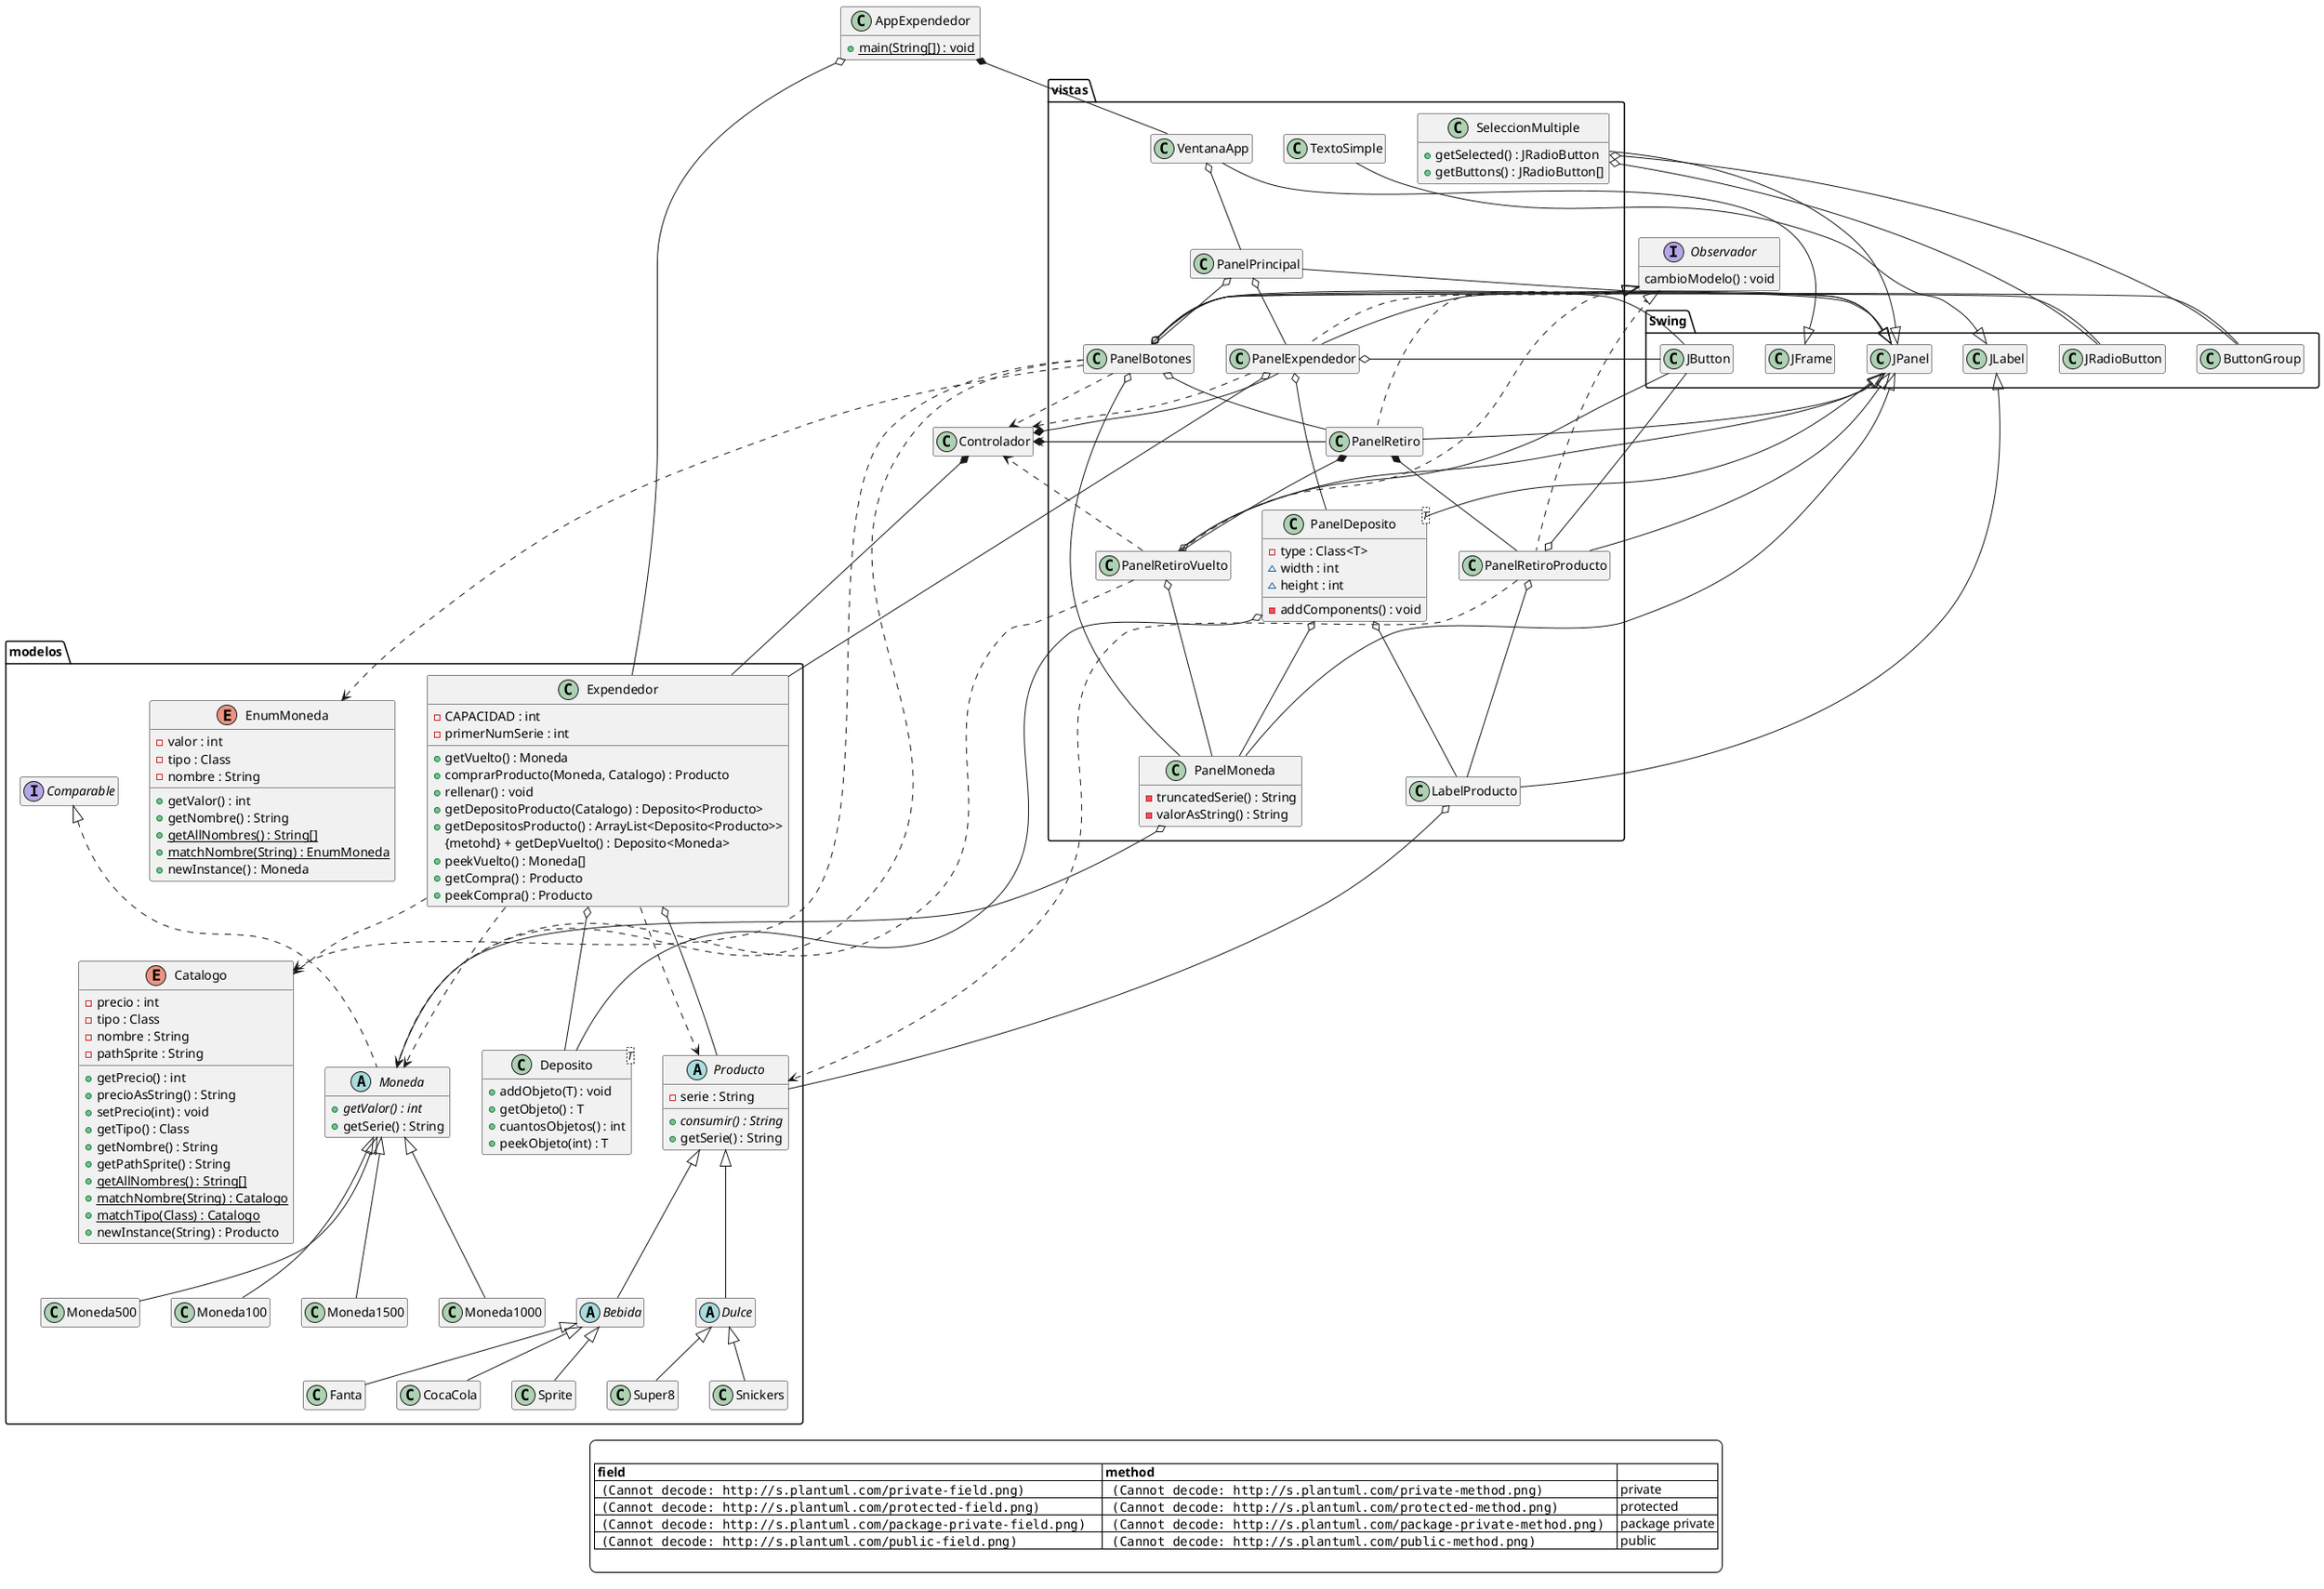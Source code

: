 @startuml
hide empty methods
hide empty fields

skinparam legendBackgroundColor #ffffff
legend

|= field |= method |=  |
|  <img:http://s.plantuml.com/private-field.png>     |   <img:http://s.plantuml.com/private-method.png>     | private |
|  <img:http://s.plantuml.com/protected-field.png>   |   <img:http://s.plantuml.com/protected-method.png>   | protected |
|  <img:http://s.plantuml.com/package-private-field.png>     |   <img:http://s.plantuml.com/package-private-method.png>    | package private |
|  <img:http://s.plantuml.com/public-field.png>     |   <img:http://s.plantuml.com/public-method.png>     | public |

endlegend


class AppExpendedor {
  {method} {static} + main(String[]) : void
}

interface Observador {
  {method} cambioModelo() : void
}

class Controlador

package "modelos" {
  class Expendedor {
    {field} - CAPACIDAD : int
    {field} - primerNumSerie : int
    {method} + getVuelto() : Moneda
    {method} + comprarProducto(Moneda, Catalogo) : Producto
    {method} + rellenar() : void
    {method} + getDepositoProducto(Catalogo) : Deposito<Producto>
    {method} + getDepositosProducto() : ArrayList<Deposito<Producto>>
    {metohd} + getDepVuelto() : Deposito<Moneda>
    {method} + peekVuelto() : Moneda[]
    {method} + getCompra() : Producto
    {method} + peekCompra() : Producto
  }
  class Deposito<T> {
      {method} + addObjeto(T) : void 
      {method} + getObjeto() : T
      {method} + cuantosObjetos() : int
      {method} + peekObjeto(int) : T
  }
  abstract Moneda implements Comparable {
    {method} {abstract} + getValor() : int
    {method} + getSerie() : String
  }
  abstract Producto {
      {field} - serie : String
      {method} {abstract} + consumir() : String
      {method} + getSerie() : String
  }
  abstract Bebida {
  }
  abstract Dulce {
  }
  enum Catalogo {
      {field} - precio : int
      {field} - tipo : Class
      {field} - nombre : String
      {field} - pathSprite : String
      {method} + getPrecio() : int
      {method} + precioAsString() : String
      {method} + setPrecio(int) : void
      {method} + getTipo() : Class
      {method} + getNombre() : String
      {method} + getPathSprite() : String
      {method} {static} + getAllNombres() : String[]
      {method} {static} + matchNombre(String) : Catalogo
      {method} {static} + matchTipo(Class) : Catalogo
      {method} + newInstance(String) : Producto
  }
  enum EnumMoneda {
    {field} - valor : int
    {field} - tipo : Class
    {field} - nombre : String
    {method} + getValor() : int
    {method} + getNombre() : String
    {method} {static} + getAllNombres() : String[]
    {method} {static} + matchNombre(String) : EnumMoneda
    {method} + newInstance() : Moneda
  }

  class Moneda1500
  class Moneda1000
  class Moneda500
  class Moneda100

  class CocaCola
  class Sprite
  class Fanta

  class Snickers
  class Super8
}

package "vistas" {
  class VentanaApp 
  class PanelPrincipal
  class PanelExpendedor 
  class PanelDeposito<T> {
    {field} - type : Class<T>
    {field} ~ width : int
    {field} ~ height : int
    {method} - addComponents() : void
  }
  class LabelProducto 
  class PanelMoneda {
    {method} - truncatedSerie() : String
    {method} - valorAsString() : String
  }
  class TextoSimple
  class PanelBotones
  class SeleccionMultiple {
    {method} + getSelected() : JRadioButton
    {method} + getButtons() : JRadioButton[]
  }
  class PanelRetiro 
  class PanelRetiroProducto 
  class PanelRetiroVuelto
}

package "Swing" {
  class JFrame
  class JPanel
  class JLabel
  class JButton
  class JRadioButton
  class ButtonGroup
}

' Dependencias
Expendedor ..> Producto
Expendedor ..> Moneda
Expendedor ..> Catalogo

PanelBotones ..> EnumMoneda
PanelBotones ..> Moneda
PanelBotones ..> Catalogo

PanelRetiroVuelto ..> Moneda
PanelRetiroProducto ..> Producto

PanelExpendedor ..> Controlador
PanelBotones ..> Controlador
PanelRetiroVuelto ..> Controlador
PanelRetiro ..> Controlador

' Asociaciones y Agregaciones
Expendedor o-- Deposito
Expendedor o-- Producto

AppExpendedor o-- Expendedor
VentanaApp o-- PanelPrincipal

PanelPrincipal o-- PanelExpendedor
PanelPrincipal o-- PanelBotones

PanelExpendedor o-- Expendedor
PanelExpendedor o-- PanelDeposito

PanelBotones o-- PanelMoneda
PanelBotones o-- PanelRetiro

PanelRetiroVuelto o-- PanelMoneda
PanelRetiroProducto o-- LabelProducto

PanelDeposito o-- PanelMoneda
PanelDeposito o-- LabelProducto

PanelMoneda o-- Moneda
LabelProducto o-- Producto
PanelDeposito o-- Deposito


' Composiciones
AppExpendedor *-- VentanaApp

Controlador *-- PanelRetiro
Controlador *-- PanelExpendedor
Controlador *-- Expendedor

PanelRetiro *-- PanelRetiroProducto
PanelRetiro *-- PanelRetiroVuelto

' Herencias Producto
Producto <|-- Bebida
Producto <|-- Dulce
Bebida <|-- CocaCola
Bebida <|-- Sprite
Bebida <|-- Fanta 
Dulce <|-- Snickers
Dulce <|-- Super8

' Herencias Moneda
Moneda <|-- Moneda100
Moneda <|-- Moneda500
Moneda <|-- Moneda1000
Moneda <|-- Moneda1500

' Implementaciones
Observador <|.. PanelExpendedor
Observador <|.. PanelRetiro
Observador <|.. PanelRetiroProducto
Observador <|.. PanelRetiroVuelto

' Swing
JFrame <|-- VentanaApp
JPanel <|-- PanelPrincipal

JPanel <|-- PanelExpendedor
PanelExpendedor o-- JButton

JPanel <|-- PanelBotones
PanelBotones o-- JButton
PanelBotones o-- JRadioButton
PanelBotones o-- ButtonGroup

JPanel <|-- PanelRetiro
JPanel <|-- PanelRetiroProducto
JPanel <|-- PanelRetiroVuelto
PanelRetiroVuelto o-- JButton
PanelRetiroProducto o-- JButton

JPanel <|-- PanelMoneda
JLabel <|-- LabelProducto
JPanel <|-- PanelDeposito
JLabel <|-- TextoSimple

JPanel <|-- SeleccionMultiple
SeleccionMultiple o-- JRadioButton
SeleccionMultiple o-- ButtonGroup
@enduml